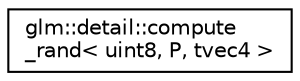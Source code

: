 digraph "Graphical Class Hierarchy"
{
  edge [fontname="Helvetica",fontsize="10",labelfontname="Helvetica",labelfontsize="10"];
  node [fontname="Helvetica",fontsize="10",shape=record];
  rankdir="LR";
  Node1 [label="glm::detail::compute\l_rand\< uint8, P, tvec4 \>",height=0.2,width=0.4,color="black", fillcolor="white", style="filled",URL="$structglm_1_1detail_1_1compute__rand_3_01uint8_00_01_p_00_01tvec4_01_4.html"];
}
